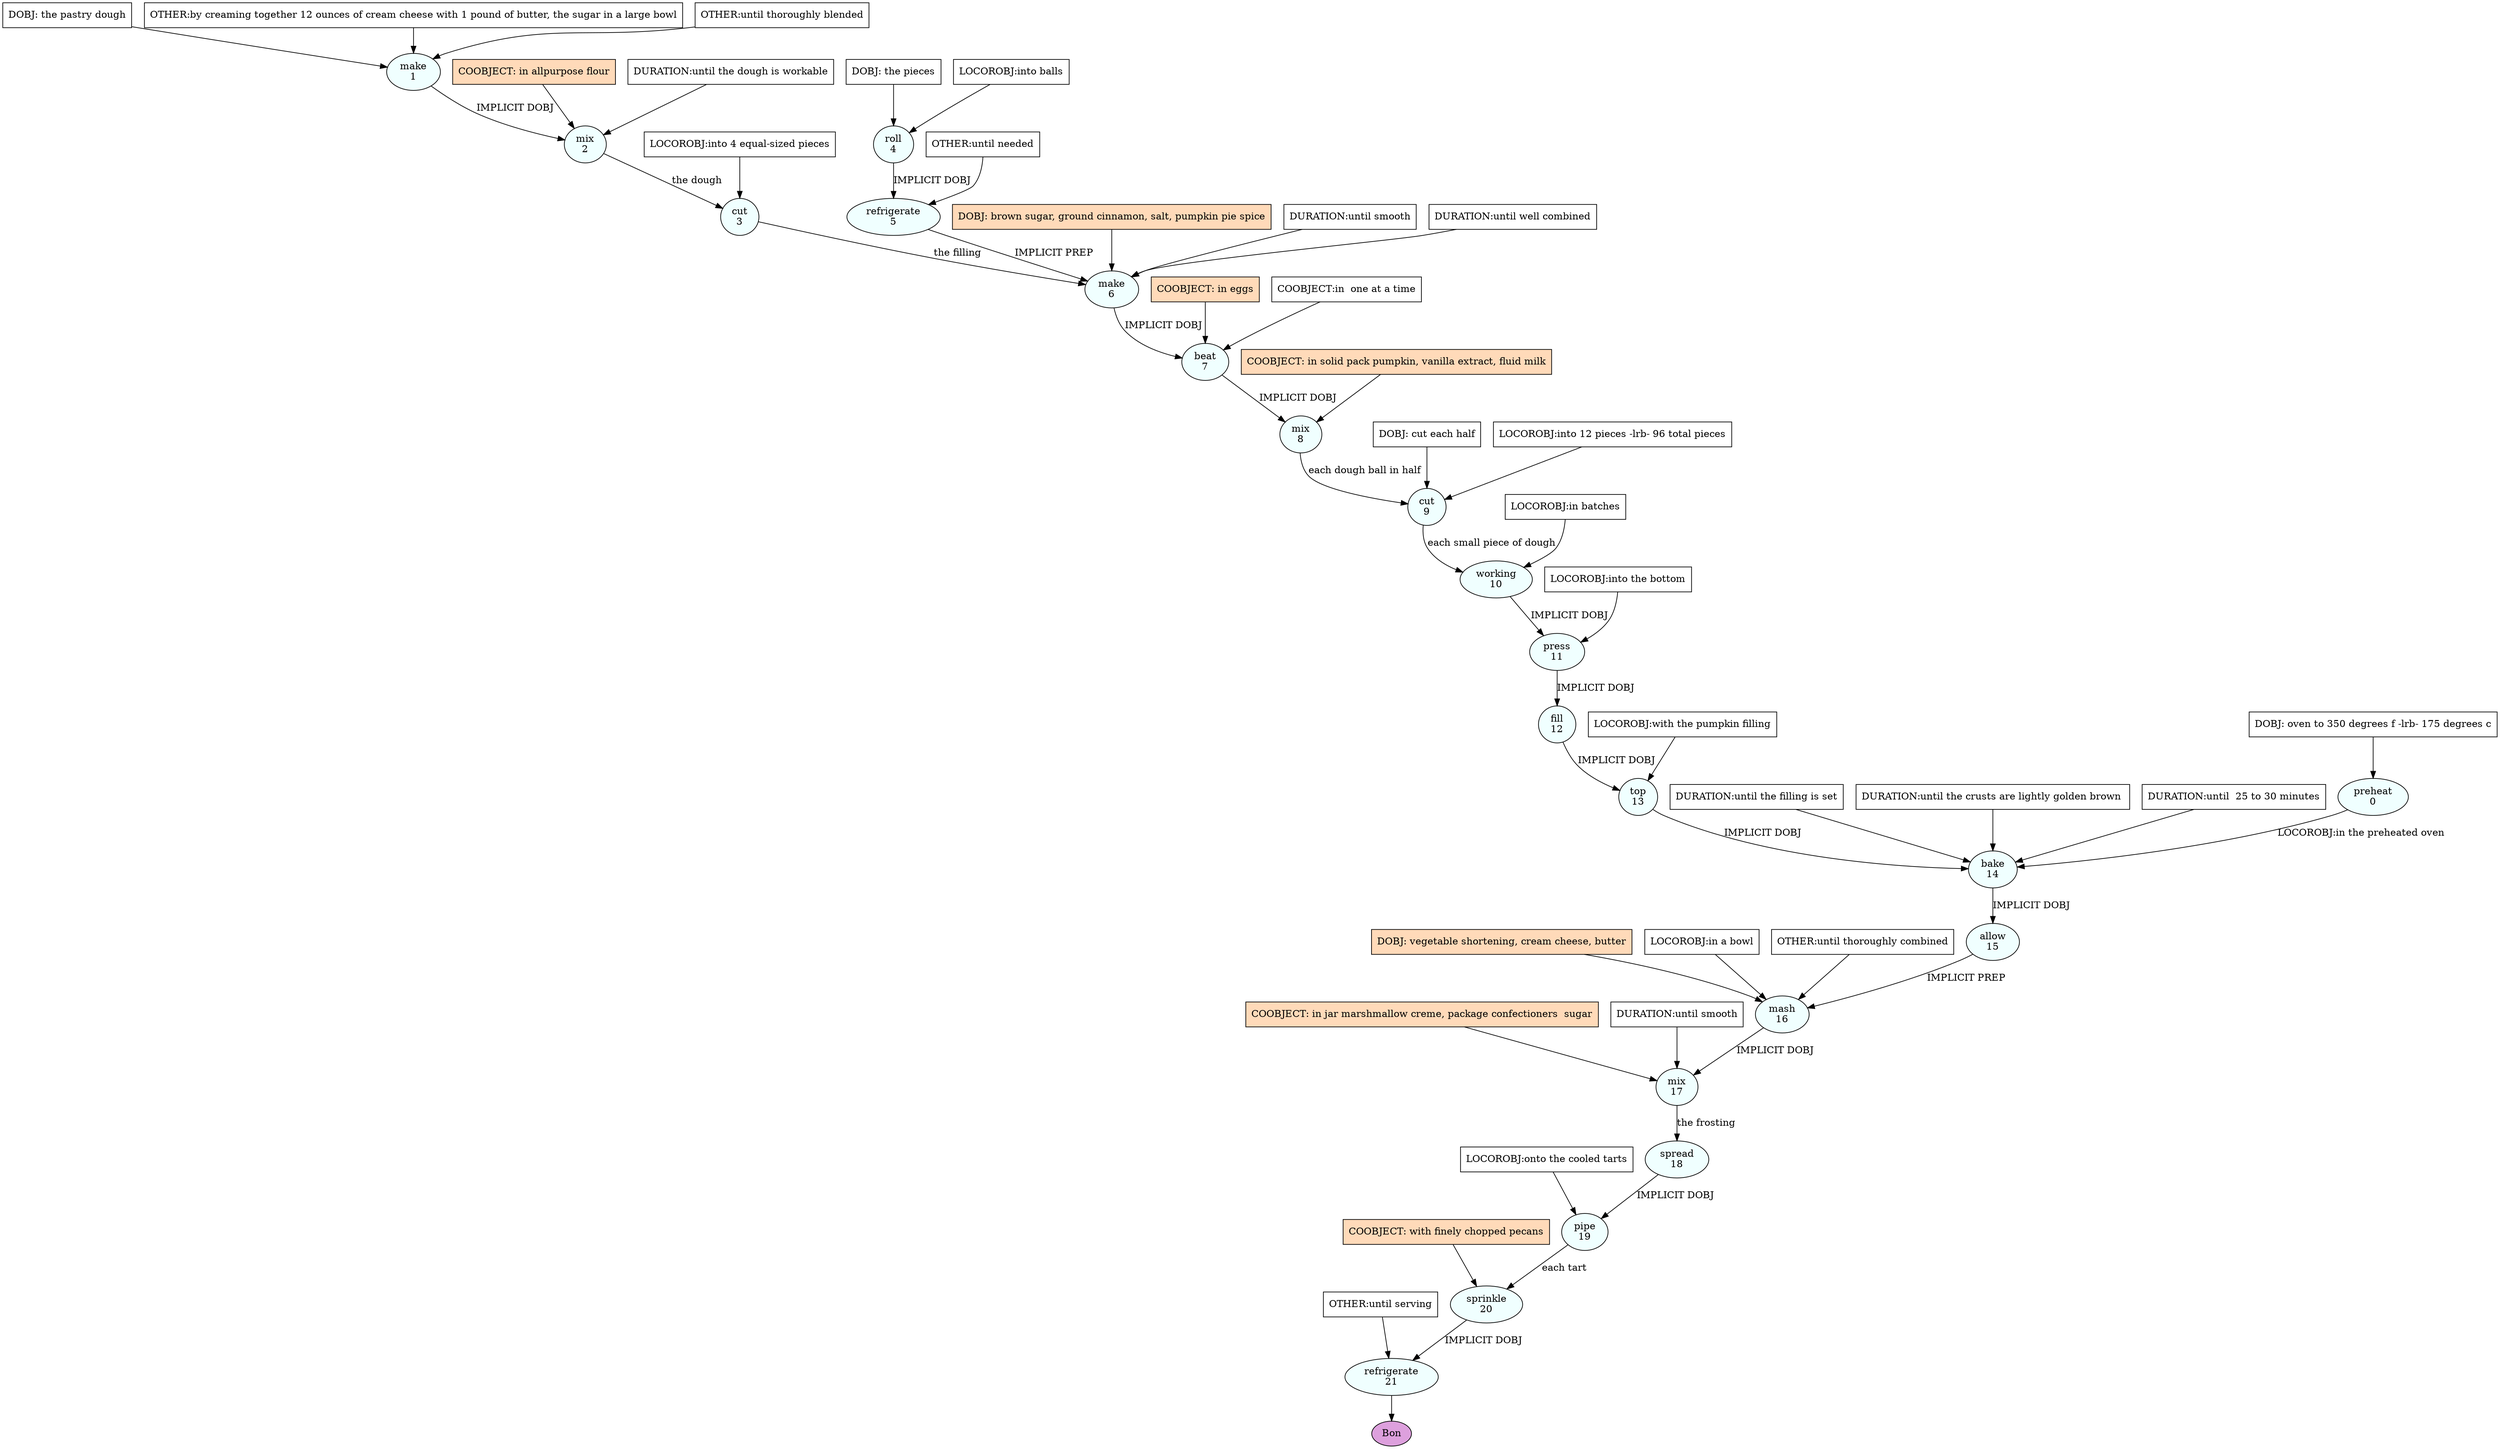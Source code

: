 digraph recipe {
E0[label="preheat
0", shape=oval, style=filled, fillcolor=azure]
E1[label="make
1", shape=oval, style=filled, fillcolor=azure]
E2[label="mix
2", shape=oval, style=filled, fillcolor=azure]
E3[label="cut
3", shape=oval, style=filled, fillcolor=azure]
E4[label="roll
4", shape=oval, style=filled, fillcolor=azure]
E5[label="refrigerate
5", shape=oval, style=filled, fillcolor=azure]
E6[label="make
6", shape=oval, style=filled, fillcolor=azure]
E7[label="beat
7", shape=oval, style=filled, fillcolor=azure]
E8[label="mix
8", shape=oval, style=filled, fillcolor=azure]
E9[label="cut
9", shape=oval, style=filled, fillcolor=azure]
E10[label="working
10", shape=oval, style=filled, fillcolor=azure]
E11[label="press
11", shape=oval, style=filled, fillcolor=azure]
E12[label="fill
12", shape=oval, style=filled, fillcolor=azure]
E13[label="top
13", shape=oval, style=filled, fillcolor=azure]
E14[label="bake
14", shape=oval, style=filled, fillcolor=azure]
E15[label="allow
15", shape=oval, style=filled, fillcolor=azure]
E16[label="mash
16", shape=oval, style=filled, fillcolor=azure]
E17[label="mix
17", shape=oval, style=filled, fillcolor=azure]
E18[label="spread
18", shape=oval, style=filled, fillcolor=azure]
E19[label="pipe
19", shape=oval, style=filled, fillcolor=azure]
E20[label="sprinkle
20", shape=oval, style=filled, fillcolor=azure]
E21[label="refrigerate
21", shape=oval, style=filled, fillcolor=azure]
D4[label="DOBJ: the pieces", shape=box, style=filled, fillcolor=white]
D4 -> E4
P4_0[label="LOCOROBJ:into balls", shape=box, style=filled, fillcolor=white]
P4_0 -> E4
D0[label="DOBJ: oven to 350 degrees f -lrb- 175 degrees c", shape=box, style=filled, fillcolor=white]
D0 -> E0
D1[label="DOBJ: the pastry dough", shape=box, style=filled, fillcolor=white]
D1 -> E1
P1_0[label="OTHER:by creaming together 12 ounces of cream cheese with 1 pound of butter, the sugar in a large bowl", shape=box, style=filled, fillcolor=white]
P1_0 -> E1
P1_1[label="OTHER:until thoroughly blended", shape=box, style=filled, fillcolor=white]
P1_1 -> E1
E1 -> E2 [label="IMPLICIT DOBJ"]
P2_0_ing[label="COOBJECT: in allpurpose flour", shape=box, style=filled, fillcolor=peachpuff]
P2_0_ing -> E2
P2_1_0[label="DURATION:until the dough is workable", shape=box, style=filled, fillcolor=white]
P2_1_0 -> E2
E2 -> E3 [label="the dough"]
P3_0_0[label="LOCOROBJ:into 4 equal-sized pieces", shape=box, style=filled, fillcolor=white]
P3_0_0 -> E3
E4 -> E5 [label="IMPLICIT DOBJ"]
P5_0_0[label="OTHER:until needed", shape=box, style=filled, fillcolor=white]
P5_0_0 -> E5
D6_ing[label="DOBJ: brown sugar, ground cinnamon, salt, pumpkin pie spice", shape=box, style=filled, fillcolor=peachpuff]
D6_ing -> E6
E3 -> E6 [label="the filling "]
E5 -> E6 [label="IMPLICIT PREP"]
P6_1_0[label="DURATION:until smooth", shape=box, style=filled, fillcolor=white]
P6_1_0 -> E6
P6_1_1[label="DURATION:until well combined", shape=box, style=filled, fillcolor=white]
P6_1_1 -> E6
E6 -> E7 [label="IMPLICIT DOBJ"]
P7_0_ing[label="COOBJECT: in eggs", shape=box, style=filled, fillcolor=peachpuff]
P7_0_ing -> E7
P7_0_0[label="COOBJECT:in  one at a time", shape=box, style=filled, fillcolor=white]
P7_0_0 -> E7
E7 -> E8 [label="IMPLICIT DOBJ"]
P8_0_ing[label="COOBJECT: in solid pack pumpkin, vanilla extract, fluid milk", shape=box, style=filled, fillcolor=peachpuff]
P8_0_ing -> E8
E8 -> E9 [label="each dough ball in half "]
D9_1[label="DOBJ: cut each half", shape=box, style=filled, fillcolor=white]
D9_1 -> E9
P9_0_0[label="LOCOROBJ:into 12 pieces -lrb- 96 total pieces", shape=box, style=filled, fillcolor=white]
P9_0_0 -> E9
E9 -> E10 [label="each small piece of dough"]
P10_1_0[label="LOCOROBJ:in batches", shape=box, style=filled, fillcolor=white]
P10_1_0 -> E10
E10 -> E11 [label="IMPLICIT DOBJ"]
P11_0_0[label="LOCOROBJ:into the bottom", shape=box, style=filled, fillcolor=white]
P11_0_0 -> E11
E11 -> E12 [label="IMPLICIT DOBJ"]
E12 -> E13 [label="IMPLICIT DOBJ"]
P13_0_0[label="LOCOROBJ:with the pumpkin filling", shape=box, style=filled, fillcolor=white]
P13_0_0 -> E13
E13 -> E14 [label="IMPLICIT DOBJ"]
E0 -> E14 [label="LOCOROBJ:in the preheated oven"]
P14_1_0[label="DURATION:until the filling is set", shape=box, style=filled, fillcolor=white]
P14_1_0 -> E14
P14_1_1[label="DURATION:until the crusts are lightly golden brown ", shape=box, style=filled, fillcolor=white]
P14_1_1 -> E14
P14_1_2[label="DURATION:until  25 to 30 minutes", shape=box, style=filled, fillcolor=white]
P14_1_2 -> E14
E14 -> E15 [label="IMPLICIT DOBJ"]
D16_ing[label="DOBJ: vegetable shortening, cream cheese, butter", shape=box, style=filled, fillcolor=peachpuff]
D16_ing -> E16
E15 -> E16 [label="IMPLICIT PREP"]
P16_1_0[label="LOCOROBJ:in a bowl", shape=box, style=filled, fillcolor=white]
P16_1_0 -> E16
P16_2_0[label="OTHER:until thoroughly combined", shape=box, style=filled, fillcolor=white]
P16_2_0 -> E16
E16 -> E17 [label="IMPLICIT DOBJ"]
P17_0_ing[label="COOBJECT: in jar marshmallow creme, package confectioners  sugar", shape=box, style=filled, fillcolor=peachpuff]
P17_0_ing -> E17
P17_1_0[label="DURATION:until smooth", shape=box, style=filled, fillcolor=white]
P17_1_0 -> E17
E17 -> E18 [label="the frosting"]
E18 -> E19 [label="IMPLICIT DOBJ"]
P19_0_0[label="LOCOROBJ:onto the cooled tarts", shape=box, style=filled, fillcolor=white]
P19_0_0 -> E19
E19 -> E20 [label="each tart"]
P20_0_ing[label="COOBJECT: with finely chopped pecans", shape=box, style=filled, fillcolor=peachpuff]
P20_0_ing -> E20
E20 -> E21 [label="IMPLICIT DOBJ"]
P21_0_0[label="OTHER:until serving", shape=box, style=filled, fillcolor=white]
P21_0_0 -> E21
EOR[label="Bon", shape=oval, style=filled, fillcolor=plum]
E21 -> EOR
}
